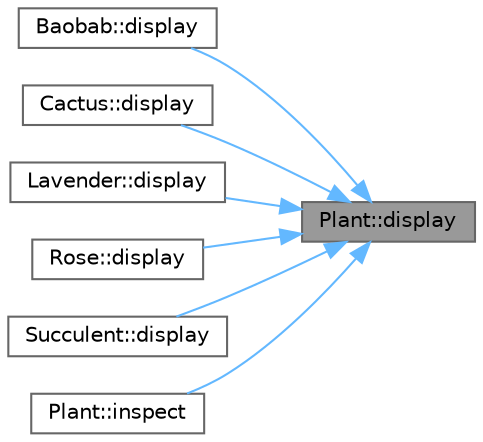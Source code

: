 digraph "Plant::display"
{
 // INTERACTIVE_SVG=YES
 // LATEX_PDF_SIZE
  bgcolor="transparent";
  edge [fontname=Helvetica,fontsize=10,labelfontname=Helvetica,labelfontsize=10];
  node [fontname=Helvetica,fontsize=10,shape=box,height=0.2,width=0.4];
  rankdir="RL";
  Node1 [id="Node000001",label="Plant::display",height=0.2,width=0.4,color="gray40", fillcolor="grey60", style="filled", fontcolor="black",tooltip="Display plant information."];
  Node1 -> Node2 [id="edge1_Node000001_Node000002",dir="back",color="steelblue1",style="solid",tooltip=" "];
  Node2 [id="Node000002",label="Baobab::display",height=0.2,width=0.4,color="grey40", fillcolor="white", style="filled",URL="$class_baobab.html#af4e04e1277f3896f08c463b6f4dc4a98",tooltip="Display plant information."];
  Node1 -> Node3 [id="edge2_Node000001_Node000003",dir="back",color="steelblue1",style="solid",tooltip=" "];
  Node3 [id="Node000003",label="Cactus::display",height=0.2,width=0.4,color="grey40", fillcolor="white", style="filled",URL="$class_cactus.html#ade79227dc53df957eca8b67ec9ae4620",tooltip="Display cactus information."];
  Node1 -> Node4 [id="edge3_Node000001_Node000004",dir="back",color="steelblue1",style="solid",tooltip=" "];
  Node4 [id="Node000004",label="Lavender::display",height=0.2,width=0.4,color="grey40", fillcolor="white", style="filled",URL="$class_lavender.html#a87c857fb68e4b07b6b3e2fb541eeaf19",tooltip="Display lavender information."];
  Node1 -> Node5 [id="edge4_Node000001_Node000005",dir="back",color="steelblue1",style="solid",tooltip=" "];
  Node5 [id="Node000005",label="Rose::display",height=0.2,width=0.4,color="grey40", fillcolor="white", style="filled",URL="$class_rose.html#a7700be3bb973c7756fa7343036c5b4c9",tooltip="Display rose information."];
  Node1 -> Node6 [id="edge5_Node000001_Node000006",dir="back",color="steelblue1",style="solid",tooltip=" "];
  Node6 [id="Node000006",label="Succulent::display",height=0.2,width=0.4,color="grey40", fillcolor="white", style="filled",URL="$class_succulent.html#a39e9bb478f0bbe02c6f6f982345e379e",tooltip="Display succulent information."];
  Node1 -> Node7 [id="edge6_Node000001_Node000007",dir="back",color="steelblue1",style="solid",tooltip=" "];
  Node7 [id="Node000007",label="Plant::inspect",height=0.2,width=0.4,color="grey40", fillcolor="white", style="filled",URL="$class_plant.html#a81a5a47a192b60cd024e2147c1a70b45",tooltip=" "];
}
